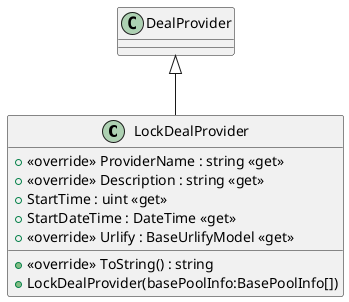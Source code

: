 @startuml
class LockDealProvider {
    + <<override>> ToString() : string
    + <<override>> ProviderName : string <<get>>
    + <<override>> Description : string <<get>>
    + StartTime : uint <<get>>
    + StartDateTime : DateTime <<get>>
    + <<override>> Urlify : BaseUrlifyModel <<get>>
    + LockDealProvider(basePoolInfo:BasePoolInfo[])
}
DealProvider <|-- LockDealProvider
@enduml
